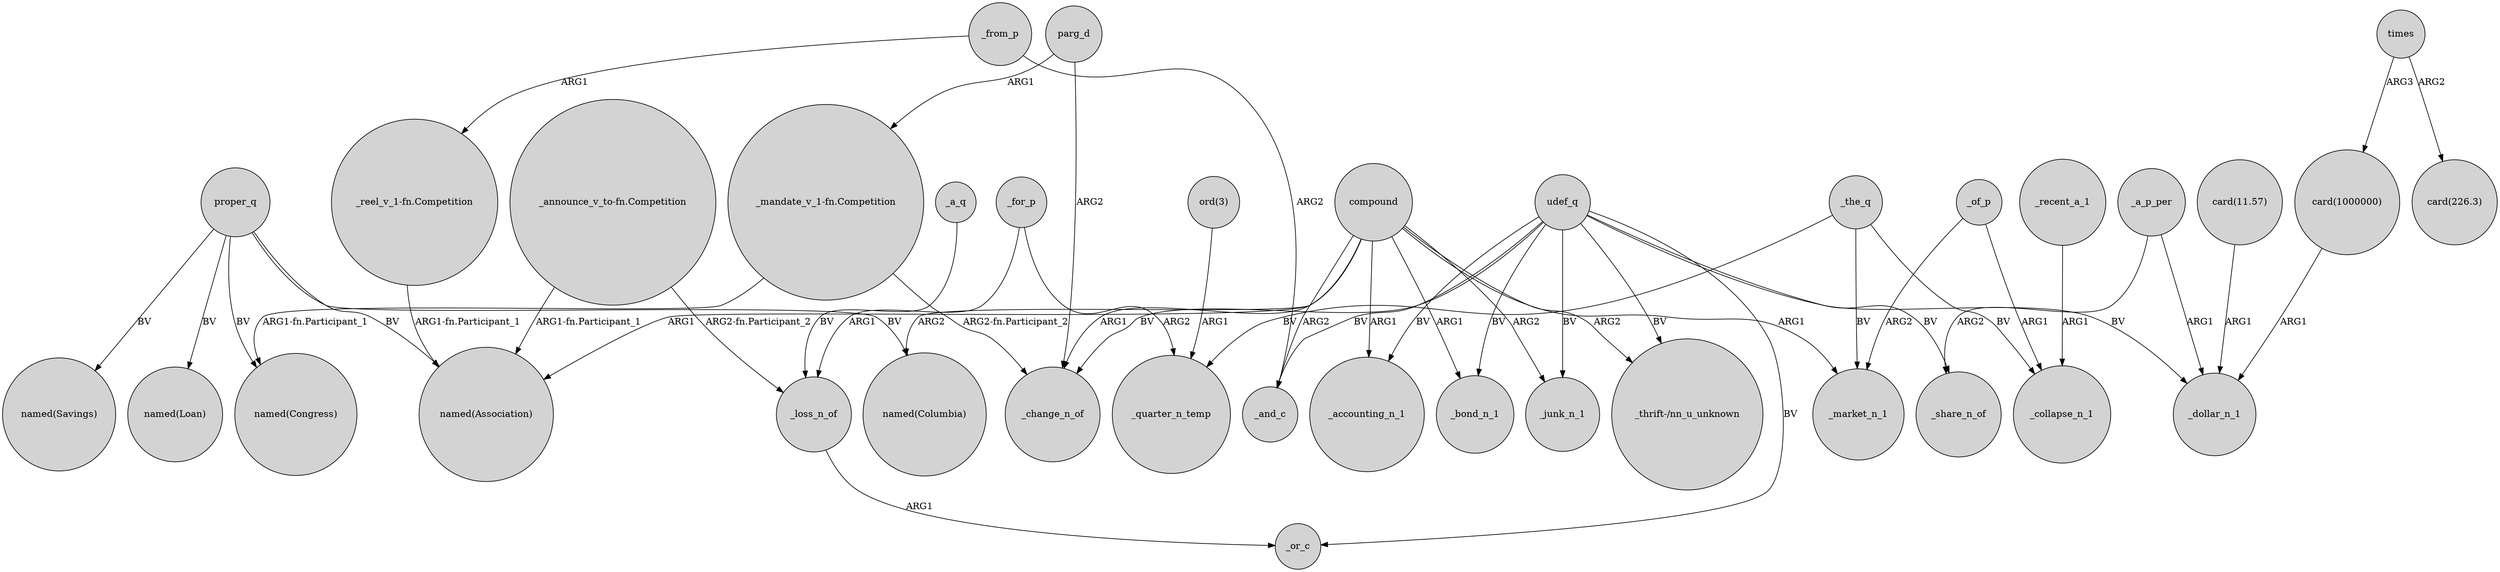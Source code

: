 digraph {
	node [shape=circle style=filled]
	udef_q -> _change_n_of [label=BV]
	_a_q -> _loss_n_of [label=BV]
	proper_q -> "named(Congress)" [label=BV]
	proper_q -> "named(Loan)" [label=BV]
	"card(11.57)" -> _dollar_n_1 [label=ARG1]
	udef_q -> _bond_n_1 [label=BV]
	"ord(3)" -> _quarter_n_temp [label=ARG1]
	udef_q -> "_thrift-/nn_u_unknown" [label=BV]
	"_announce_v_to-fn.Competition" -> _loss_n_of [label="ARG2-fn.Participant_2"]
	_the_q -> _quarter_n_temp [label=BV]
	_recent_a_1 -> _collapse_n_1 [label=ARG1]
	compound -> _bond_n_1 [label=ARG1]
	_of_p -> _collapse_n_1 [label=ARG1]
	times -> "card(1000000)" [label=ARG3]
	compound -> "named(Association)" [label=ARG1]
	_from_p -> _and_c [label=ARG2]
	compound -> _junk_n_1 [label=ARG2]
	"_mandate_v_1-fn.Competition" -> "named(Congress)" [label="ARG1-fn.Participant_1"]
	parg_d -> _change_n_of [label=ARG2]
	udef_q -> _and_c [label=BV]
	compound -> "named(Columbia)" [label=ARG2]
	compound -> _and_c [label=ARG2]
	_the_q -> _market_n_1 [label=BV]
	udef_q -> _or_c [label=BV]
	"_mandate_v_1-fn.Competition" -> _change_n_of [label="ARG2-fn.Participant_2"]
	times -> "card(226.3)" [label=ARG2]
	proper_q -> "named(Savings)" [label=BV]
	_a_p_per -> _share_n_of [label=ARG2]
	_for_p -> _quarter_n_temp [label=ARG2]
	_for_p -> _loss_n_of [label=ARG1]
	"_reel_v_1-fn.Competition" -> "named(Association)" [label="ARG1-fn.Participant_1"]
	"_announce_v_to-fn.Competition" -> "named(Association)" [label="ARG1-fn.Participant_1"]
	compound -> "_thrift-/nn_u_unknown" [label=ARG2]
	udef_q -> _share_n_of [label=BV]
	udef_q -> _dollar_n_1 [label=BV]
	compound -> _accounting_n_1 [label=ARG1]
	"card(1000000)" -> _dollar_n_1 [label=ARG1]
	compound -> _change_n_of [label=ARG1]
	_the_q -> _collapse_n_1 [label=BV]
	proper_q -> "named(Columbia)" [label=BV]
	proper_q -> "named(Association)" [label=BV]
	_a_p_per -> _dollar_n_1 [label=ARG1]
	_loss_n_of -> _or_c [label=ARG1]
	udef_q -> _junk_n_1 [label=BV]
	udef_q -> _accounting_n_1 [label=BV]
	parg_d -> "_mandate_v_1-fn.Competition" [label=ARG1]
	_of_p -> _market_n_1 [label=ARG2]
	compound -> _market_n_1 [label=ARG1]
	_from_p -> "_reel_v_1-fn.Competition" [label=ARG1]
}
